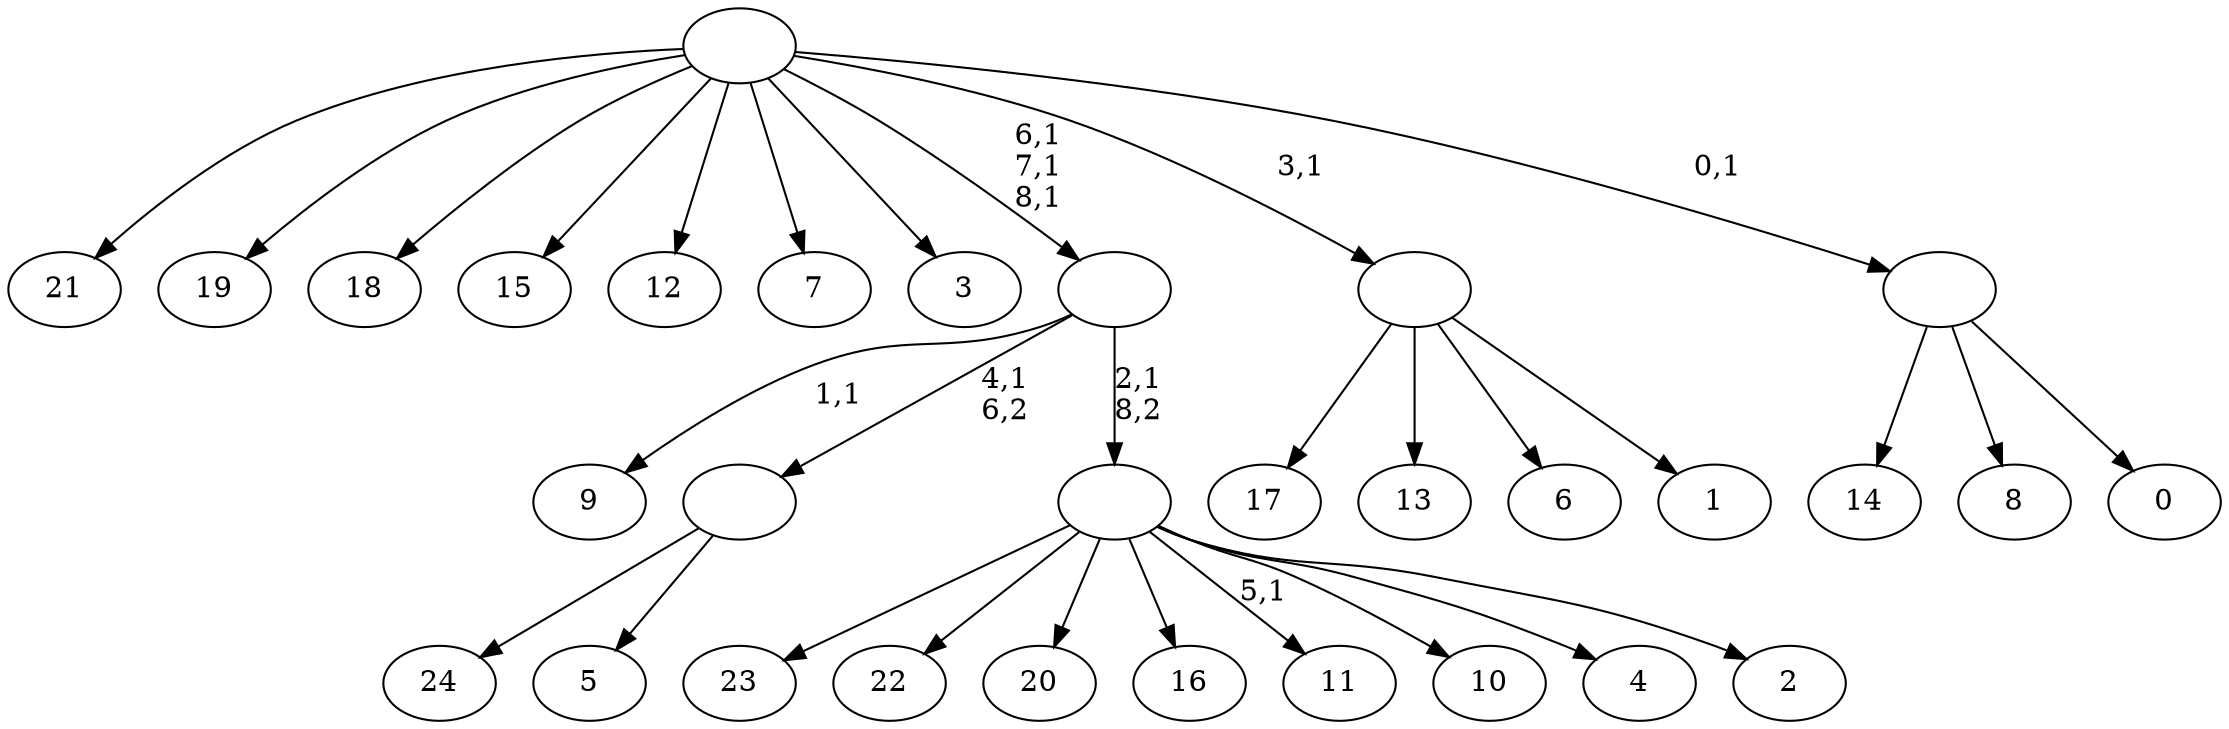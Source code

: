 digraph T {
	34 [label="24"]
	33 [label="23"]
	32 [label="22"]
	31 [label="21"]
	30 [label="20"]
	29 [label="19"]
	28 [label="18"]
	27 [label="17"]
	26 [label="16"]
	25 [label="15"]
	24 [label="14"]
	23 [label="13"]
	22 [label="12"]
	21 [label="11"]
	19 [label="10"]
	18 [label="9"]
	16 [label="8"]
	15 [label="7"]
	14 [label="6"]
	13 [label="5"]
	12 [label=""]
	11 [label="4"]
	10 [label="3"]
	9 [label="2"]
	8 [label=""]
	7 [label=""]
	4 [label="1"]
	3 [label=""]
	2 [label="0"]
	1 [label=""]
	0 [label=""]
	12 -> 34 [label=""]
	12 -> 13 [label=""]
	8 -> 21 [label="5,1"]
	8 -> 33 [label=""]
	8 -> 32 [label=""]
	8 -> 30 [label=""]
	8 -> 26 [label=""]
	8 -> 19 [label=""]
	8 -> 11 [label=""]
	8 -> 9 [label=""]
	7 -> 18 [label="1,1"]
	7 -> 12 [label="4,1\n6,2"]
	7 -> 8 [label="2,1\n8,2"]
	3 -> 27 [label=""]
	3 -> 23 [label=""]
	3 -> 14 [label=""]
	3 -> 4 [label=""]
	1 -> 24 [label=""]
	1 -> 16 [label=""]
	1 -> 2 [label=""]
	0 -> 7 [label="6,1\n7,1\n8,1"]
	0 -> 31 [label=""]
	0 -> 29 [label=""]
	0 -> 28 [label=""]
	0 -> 25 [label=""]
	0 -> 22 [label=""]
	0 -> 15 [label=""]
	0 -> 10 [label=""]
	0 -> 3 [label="3,1"]
	0 -> 1 [label="0,1"]
}
